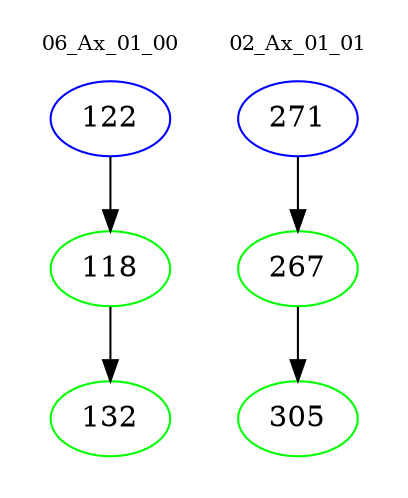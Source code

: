 digraph{
subgraph cluster_0 {
color = white
label = "06_Ax_01_00";
fontsize=10;
T0_122 [label="122", color="blue"]
T0_122 -> T0_118 [color="black"]
T0_118 [label="118", color="green"]
T0_118 -> T0_132 [color="black"]
T0_132 [label="132", color="green"]
}
subgraph cluster_1 {
color = white
label = "02_Ax_01_01";
fontsize=10;
T1_271 [label="271", color="blue"]
T1_271 -> T1_267 [color="black"]
T1_267 [label="267", color="green"]
T1_267 -> T1_305 [color="black"]
T1_305 [label="305", color="green"]
}
}
